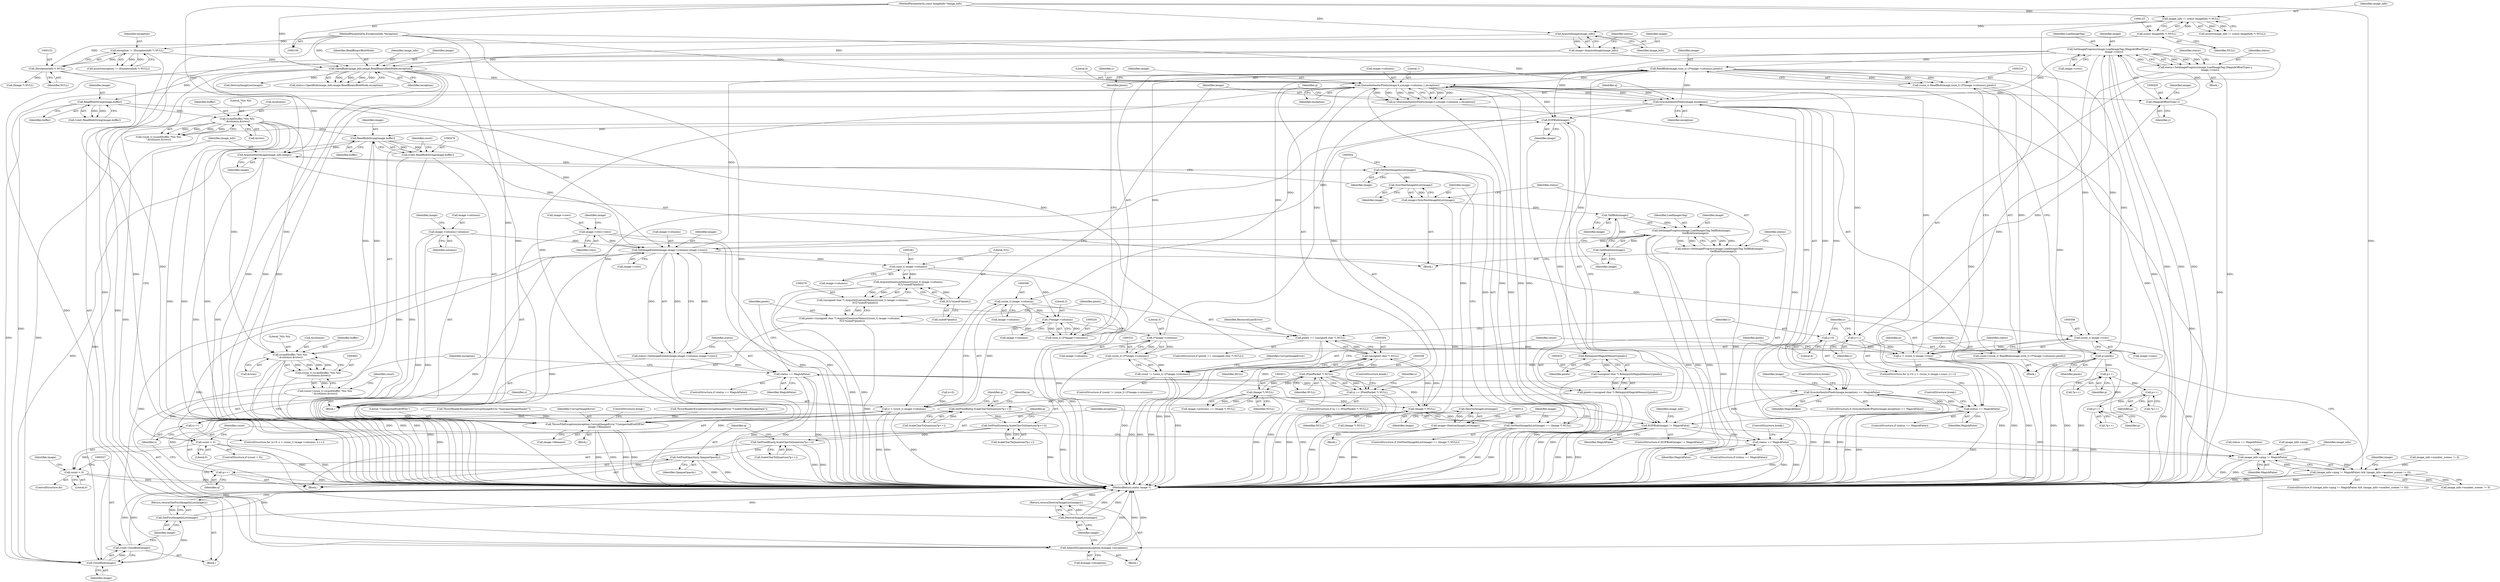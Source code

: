 digraph "0_ImageMagick_f6e9d0d9955e85bdd7540b251cd50d598dacc5e6_37@pointer" {
"1000416" [label="(Call,SetImageProgress(image,LoadImageTag,(MagickOffsetType) y,\n            image->rows))"];
"1000400" [label="(Call,SyncAuthenticPixels(image,exception))"];
"1000345" [label="(Call,QueueAuthenticPixels(image,0,y,image->columns,1,exception))"];
"1000317" [label="(Call,ReadBlob(image,(size_t) (3*image->columns),pixels))"];
"1000253" [label="(Call,SetImageExtent(image,image->columns,image->rows))"];
"1000186" [label="(Call,ReadBlobString(image,buffer))"];
"1000166" [label="(Call,OpenBlob(image_info,image,ReadBinaryBlobMode,exception))"];
"1000162" [label="(Call,AcquireImage(image_info))"];
"1000122" [label="(Call,image_info != (const ImageInfo *) NULL)"];
"1000107" [label="(MethodParameterIn,const ImageInfo *image_info)"];
"1000124" [label="(Call,(const ImageInfo *) NULL)"];
"1000160" [label="(Call,image=AcquireImage(image_info))"];
"1000149" [label="(Call,exception != (ExceptionInfo *) NULL)"];
"1000108" [label="(MethodParameterIn,ExceptionInfo *exception)"];
"1000151" [label="(Call,(ExceptionInfo *) NULL)"];
"1000521" [label="(Call,SetImageProgress(image,LoadImagesTag,TellBlob(image),\n          GetBlobSize(image)))"];
"1000526" [label="(Call,GetBlobSize(image))"];
"1000524" [label="(Call,TellBlob(image))"];
"1000515" [label="(Call,image=SyncNextImageInList(image))"];
"1000517" [label="(Call,SyncNextImageInList(image))"];
"1000501" [label="(Call,GetNextImageInList(image))"];
"1000496" [label="(Call,AcquireNextImage(image_info,image))"];
"1000477" [label="(Call,ReadBlobString(image,buffer))"];
"1000438" [label="(Call,EOFBlob(image))"];
"1000416" [label="(Call,SetImageProgress(image,LoadImageTag,(MagickOffsetType) y,\n            image->rows))"];
"1000419" [label="(Call,(MagickOffsetType) y)"];
"1000305" [label="(Call,(ssize_t) image->rows)"];
"1000193" [label="(Call,sscanf(buffer,\"%lu %lu\n\",&columns,&rows))"];
"1000484" [label="(Call,sscanf(buffer,\"%lu %lu\n\",&columns,&rows))"];
"1000209" [label="(Call,image->columns=columns)"];
"1000214" [label="(Call,image->rows=rows)"];
"1000319" [label="(Call,(size_t) (3*image->columns))"];
"1000321" [label="(Call,3*image->columns)"];
"1000367" [label="(Call,(ssize_t) image->columns)"];
"1000280" [label="(Call,(size_t) image->columns)"];
"1000291" [label="(Call,pixels == (unsigned char *) NULL)"];
"1000275" [label="(Call,pixels=(unsigned char *) AcquireQuantumMemory((size_t) image->columns,\n      3UL*sizeof(*pixels)))"];
"1000277" [label="(Call,(unsigned char *) AcquireQuantumMemory((size_t) image->columns,\n      3UL*sizeof(*pixels)))"];
"1000279" [label="(Call,AcquireQuantumMemory((size_t) image->columns,\n      3UL*sizeof(*pixels)))"];
"1000285" [label="(Call,3UL*sizeof(*pixels))"];
"1000293" [label="(Call,(unsigned char *) NULL)"];
"1000410" [label="(Call,(Image *) NULL)"];
"1000357" [label="(Call,(PixelPacket *) NULL)"];
"1000503" [label="(Call,(Image *) NULL)"];
"1000303" [label="(Call,y < (ssize_t) image->rows)"];
"1000310" [label="(Call,y++)"];
"1000300" [label="(Call,y=0)"];
"1000332" [label="(Call,3*image->columns)"];
"1000266" [label="(Call,InheritException(exception,&image->exception))"];
"1000343" [label="(Call,q=QueueAuthenticPixels(image,0,y,image->columns,1,exception))"];
"1000355" [label="(Call,q == (PixelPacket *) NULL)"];
"1000375" [label="(Call,SetPixelRed(q,ScaleCharToQuantum(*p++)))"];
"1000381" [label="(Call,SetPixelGreen(q,ScaleCharToQuantum(*p++)))"];
"1000387" [label="(Call,SetPixelBlue(q,ScaleCharToQuantum(*p++)))"];
"1000393" [label="(Call,SetPixelOpacity(q,OpaqueOpacity))"];
"1000396" [label="(Call,q++)"];
"1000315" [label="(Call,(ssize_t) ReadBlob(image,(size_t) (3*image->columns),pixels))"];
"1000313" [label="(Call,count=(ssize_t) ReadBlob(image,(size_t) (3*image->columns),pixels))"];
"1000328" [label="(Call,count != (ssize_t) (3*image->columns))"];
"1000340" [label="(Call,p=pixels)"];
"1000379" [label="(Call,p++)"];
"1000385" [label="(Call,p++)"];
"1000391" [label="(Call,p++)"];
"1000434" [label="(Call,RelinquishMagickMemory(pixels))"];
"1000432" [label="(Call,(unsigned char *) RelinquishMagickMemory(pixels))"];
"1000430" [label="(Call,pixels=(unsigned char *) RelinquishMagickMemory(pixels))"];
"1000330" [label="(Call,(ssize_t) (3*image->columns))"];
"1000365" [label="(Call,x < (ssize_t) image->columns)"];
"1000372" [label="(Call,x++)"];
"1000399" [label="(Call,SyncAuthenticPixels(image,exception) == MagickFalse)"];
"1000426" [label="(Call,status == MagickFalse)"];
"1000437" [label="(Call,EOFBlob(image) != MagickFalse)"];
"1000226" [label="(Call,image_info->ping != MagickFalse)"];
"1000225" [label="(Call,(image_info->ping != MagickFalse) && (image_info->number_scenes != 0))"];
"1000262" [label="(Call,status == MagickFalse)"];
"1000529" [label="(Call,status == MagickFalse)"];
"1000414" [label="(Call,status=SetImageProgress(image,LoadImageTag,(MagickOffsetType) y,\n            image->rows))"];
"1000251" [label="(Call,status=SetImageExtent(image,image->columns,image->rows))"];
"1000273" [label="(Call,DestroyImageList(image))"];
"1000272" [label="(Return,return(DestroyImageList(image));)"];
"1000475" [label="(Call,(void) ReadBlobString(image,buffer))"];
"1000482" [label="(Call,(ssize_t) sscanf(buffer,\"%lu %lu\n\",&columns,&rows))"];
"1000480" [label="(Call,count=(ssize_t) sscanf(buffer,\"%lu %lu\n\",&columns,&rows))"];
"1000492" [label="(Call,count > 0)"];
"1000533" [label="(Call,count > 0)"];
"1000500" [label="(Call,GetNextImageInList(image) == (Image *) NULL)"];
"1000509" [label="(Call,DestroyImageList(image))"];
"1000507" [label="(Call,image=DestroyImageList(image))"];
"1000519" [label="(Call,status=SetImageProgress(image,LoadImagesTag,TellBlob(image),\n          GetBlobSize(image)))"];
"1000538" [label="(Call,CloseBlob(image))"];
"1000536" [label="(Call,(void) CloseBlob(image))"];
"1000541" [label="(Call,GetFirstImageInList(image))"];
"1000540" [label="(Return,return(GetFirstImageInList(image));)"];
"1000442" [label="(Call,ThrowFileException(exception,CorruptImageError,\"UnexpectedEndOfFile\",\n          image->filename))"];
"1000345" [label="(Call,QueueAuthenticPixels(image,0,y,image->columns,1,exception))"];
"1000519" [label="(Call,status=SetImageProgress(image,LoadImagesTag,TellBlob(image),\n          GetBlobSize(image)))"];
"1000498" [label="(Identifier,image)"];
"1000479" [label="(Identifier,buffer)"];
"1000195" [label="(Literal,\"%lu %lu\n\")"];
"1000204" [label="(Call,ThrowReaderException(CorruptImageError,\"ImproperImageHeader\"))"];
"1000431" [label="(Identifier,pixels)"];
"1000414" [label="(Call,status=SetImageProgress(image,LoadImageTag,(MagickOffsetType) y,\n            image->rows))"];
"1000340" [label="(Call,p=pixels)"];
"1000443" [label="(Identifier,exception)"];
"1000276" [label="(Identifier,pixels)"];
"1000382" [label="(Identifier,q)"];
"1000225" [label="(Call,(image_info->ping != MagickFalse) && (image_info->number_scenes != 0))"];
"1000438" [label="(Call,EOFBlob(image))"];
"1000430" [label="(Call,pixels=(unsigned char *) RelinquishMagickMemory(pixels))"];
"1000172" [label="(Call,status == MagickFalse)"];
"1000435" [label="(Identifier,pixels)"];
"1000178" [label="(Call,DestroyImageList(image))"];
"1000489" [label="(Call,&rows)"];
"1000268" [label="(Call,&image->exception)"];
"1000251" [label="(Call,status=SetImageExtent(image,image->columns,image->rows))"];
"1000162" [label="(Call,AcquireImage(image_info))"];
"1000196" [label="(Call,&columns)"];
"1000314" [label="(Identifier,count)"];
"1000543" [label="(MethodReturn,static Image *)"];
"1000122" [label="(Call,image_info != (const ImageInfo *) NULL)"];
"1000194" [label="(Identifier,buffer)"];
"1000334" [label="(Call,image->columns)"];
"1000198" [label="(Call,&rows)"];
"1000215" [label="(Call,image->rows)"];
"1000378" [label="(Call,*p++)"];
"1000423" [label="(Identifier,image)"];
"1000263" [label="(Identifier,status)"];
"1000528" [label="(ControlStructure,if (status == MagickFalse))"];
"1000482" [label="(Call,(ssize_t) sscanf(buffer,\"%lu %lu\n\",&columns,&rows))"];
"1000150" [label="(Identifier,exception)"];
"1000524" [label="(Call,TellBlob(image))"];
"1000419" [label="(Call,(MagickOffsetType) y)"];
"1000417" [label="(Identifier,image)"];
"1000280" [label="(Call,(size_t) image->columns)"];
"1000388" [label="(Identifier,q)"];
"1000397" [label="(Identifier,q)"];
"1000436" [label="(ControlStructure,if (EOFBlob(image) != MagickFalse))"];
"1000253" [label="(Call,SetImageExtent(image,image->columns,image->rows))"];
"1000188" [label="(Identifier,buffer)"];
"1000485" [label="(Identifier,buffer)"];
"1000181" [label="(Call,(Image *) NULL)"];
"1000403" [label="(Identifier,MagickFalse)"];
"1000355" [label="(Call,q == (PixelPacket *) NULL)"];
"1000311" [label="(Identifier,y)"];
"1000421" [label="(Identifier,y)"];
"1000321" [label="(Call,3*image->columns)"];
"1000262" [label="(Call,status == MagickFalse)"];
"1000384" [label="(Call,*p++)"];
"1000275" [label="(Call,pixels=(unsigned char *) AcquireQuantumMemory((size_t) image->columns,\n      3UL*sizeof(*pixels)))"];
"1000285" [label="(Call,3UL*sizeof(*pixels))"];
"1000226" [label="(Call,image_info->ping != MagickFalse)"];
"1000406" [label="(Call,image->previous == (Image *) NULL)"];
"1000377" [label="(Call,ScaleCharToQuantum(*p++))"];
"1000224" [label="(ControlStructure,if ((image_info->ping != MagickFalse) && (image_info->number_scenes != 0)))"];
"1000387" [label="(Call,SetPixelBlue(q,ScaleCharToQuantum(*p++)))"];
"1000361" [label="(ControlStructure,for (x=0; x < (ssize_t) image->columns; x++))"];
"1000427" [label="(Identifier,status)"];
"1000534" [label="(Identifier,count)"];
"1000367" [label="(Call,(ssize_t) image->columns)"];
"1000165" [label="(Identifier,status)"];
"1000530" [label="(Identifier,status)"];
"1000446" [label="(Call,image->filename)"];
"1000207" [label="(ControlStructure,do)"];
"1000362" [label="(Call,x=0)"];
"1000279" [label="(Call,AcquireQuantumMemory((size_t) image->columns,\n      3UL*sizeof(*pixels)))"];
"1000121" [label="(Call,assert(image_info != (const ImageInfo *) NULL))"];
"1000193" [label="(Call,sscanf(buffer,\"%lu %lu\n\",&columns,&rows))"];
"1000449" [label="(ControlStructure,break;)"];
"1000492" [label="(Call,count > 0)"];
"1000342" [label="(Identifier,pixels)"];
"1000126" [label="(Identifier,NULL)"];
"1000509" [label="(Call,DestroyImageList(image))"];
"1000151" [label="(Call,(ExceptionInfo *) NULL)"];
"1000520" [label="(Identifier,status)"];
"1000502" [label="(Identifier,image)"];
"1000496" [label="(Call,AcquireNextImage(image_info,image))"];
"1000486" [label="(Literal,\"%lu %lu\n\")"];
"1000313" [label="(Call,count=(ssize_t) ReadBlob(image,(size_t) (3*image->columns),pixels))"];
"1000216" [label="(Identifier,image)"];
"1000527" [label="(Identifier,image)"];
"1000360" [label="(ControlStructure,break;)"];
"1000148" [label="(Call,assert(exception != (ExceptionInfo *) NULL))"];
"1000434" [label="(Call,RelinquishMagickMemory(pixels))"];
"1000107" [label="(MethodParameterIn,const ImageInfo *image_info)"];
"1000439" [label="(Identifier,image)"];
"1000508" [label="(Identifier,image)"];
"1000442" [label="(Call,ThrowFileException(exception,CorruptImageError,\"UnexpectedEndOfFile\",\n          image->filename))"];
"1000522" [label="(Identifier,image)"];
"1000516" [label="(Identifier,image)"];
"1000372" [label="(Call,x++)"];
"1000319" [label="(Call,(size_t) (3*image->columns))"];
"1000326" [label="(Identifier,pixels)"];
"1000239" [label="(Identifier,image)"];
"1000415" [label="(Identifier,status)"];
"1000359" [label="(Identifier,NULL)"];
"1000510" [label="(Identifier,image)"];
"1000536" [label="(Call,(void) CloseBlob(image))"];
"1000168" [label="(Identifier,image)"];
"1000401" [label="(Identifier,image)"];
"1000512" [label="(Call,(Image *) NULL)"];
"1000429" [label="(ControlStructure,break;)"];
"1000357" [label="(Call,(PixelPacket *) NULL)"];
"1000375" [label="(Call,SetPixelRed(q,ScaleCharToQuantum(*p++)))"];
"1000529" [label="(Call,status == MagickFalse)"];
"1000532" [label="(ControlStructure,break;)"];
"1000161" [label="(Identifier,image)"];
"1000503" [label="(Call,(Image *) NULL)"];
"1000356" [label="(Identifier,q)"];
"1000304" [label="(Identifier,y)"];
"1000286" [label="(Literal,3UL)"];
"1000531" [label="(Identifier,MagickFalse)"];
"1000273" [label="(Call,DestroyImageList(image))"];
"1000227" [label="(Call,image_info->ping)"];
"1000533" [label="(Call,count > 0)"];
"1000526" [label="(Call,GetBlobSize(image))"];
"1000538" [label="(Call,CloseBlob(image))"];
"1000312" [label="(Block,)"];
"1000149" [label="(Call,exception != (ExceptionInfo *) NULL)"];
"1000315" [label="(Call,(ssize_t) ReadBlob(image,(size_t) (3*image->columns),pixels))"];
"1000267" [label="(Identifier,exception)"];
"1000338" [label="(Identifier,CorruptImageError)"];
"1000163" [label="(Identifier,image_info)"];
"1000374" [label="(Block,)"];
"1000392" [label="(Identifier,p)"];
"1000408" [label="(Identifier,image)"];
"1000108" [label="(MethodParameterIn,ExceptionInfo *exception)"];
"1000441" [label="(Block,)"];
"1000432" [label="(Call,(unsigned char *) RelinquishMagickMemory(pixels))"];
"1000480" [label="(Call,count=(ssize_t) sscanf(buffer,\"%lu %lu\n\",&columns,&rows))"];
"1000297" [label="(Identifier,ResourceLimitError)"];
"1000328" [label="(Call,count != (ssize_t) (3*image->columns))"];
"1000484" [label="(Call,sscanf(buffer,\"%lu %lu\n\",&columns,&rows))"];
"1000191" [label="(Call,(ssize_t) sscanf(buffer,\"%lu %lu\n\",&columns,&rows))"];
"1000396" [label="(Call,q++)"];
"1000295" [label="(Identifier,NULL)"];
"1000327" [label="(ControlStructure,if (count != (ssize_t) (3*image->columns)))"];
"1000332" [label="(Call,3*image->columns)"];
"1000440" [label="(Identifier,MagickFalse)"];
"1000333" [label="(Literal,3)"];
"1000383" [label="(Call,ScaleCharToQuantum(*p++))"];
"1000481" [label="(Identifier,count)"];
"1000318" [label="(Identifier,image)"];
"1000153" [label="(Identifier,NULL)"];
"1000451" [label="(Call,image_info->number_scenes != 0)"];
"1000478" [label="(Identifier,image)"];
"1000277" [label="(Call,(unsigned char *) AcquireQuantumMemory((size_t) image->columns,\n      3UL*sizeof(*pixels)))"];
"1000230" [label="(Identifier,MagickFalse)"];
"1000187" [label="(Identifier,image)"];
"1000343" [label="(Call,q=QueueAuthenticPixels(image,0,y,image->columns,1,exception))"];
"1000124" [label="(Call,(const ImageInfo *) NULL)"];
"1000418" [label="(Identifier,LoadImageTag)"];
"1000233" [label="(Identifier,image_info)"];
"1000282" [label="(Call,image->columns)"];
"1000305" [label="(Call,(ssize_t) image->rows)"];
"1000363" [label="(Identifier,x)"];
"1000542" [label="(Identifier,image)"];
"1000292" [label="(Identifier,pixels)"];
"1000274" [label="(Identifier,image)"];
"1000218" [label="(Identifier,rows)"];
"1000380" [label="(Identifier,p)"];
"1000164" [label="(Call,status=OpenBlob(image_info,image,ReadBinaryBlobMode,exception))"];
"1000221" [label="(Identifier,image)"];
"1000365" [label="(Call,x < (ssize_t) image->columns)"];
"1000494" [label="(Literal,0)"];
"1000266" [label="(Call,InheritException(exception,&image->exception))"];
"1000539" [label="(Identifier,image)"];
"1000507" [label="(Call,image=DestroyImageList(image))"];
"1000376" [label="(Identifier,q)"];
"1000209" [label="(Call,image->columns=columns)"];
"1000261" [label="(ControlStructure,if (status == MagickFalse))"];
"1000214" [label="(Call,image->rows=rows)"];
"1000353" [label="(Identifier,exception)"];
"1000307" [label="(Call,image->rows)"];
"1000369" [label="(Call,image->columns)"];
"1000184" [label="(Call,(void) ReadBlobString(image,buffer))"];
"1000410" [label="(Call,(Image *) NULL)"];
"1000264" [label="(Identifier,MagickFalse)"];
"1000426" [label="(Call,status == MagickFalse)"];
"1000487" [label="(Call,&columns)"];
"1000166" [label="(Call,OpenBlob(image_info,image,ReadBinaryBlobMode,exception))"];
"1000500" [label="(Call,GetNextImageInList(image) == (Image *) NULL)"];
"1000398" [label="(ControlStructure,if (SyncAuthenticPixels(image,exception) == MagickFalse))"];
"1000348" [label="(Identifier,y)"];
"1000272" [label="(Return,return(DestroyImageList(image));)"];
"1000341" [label="(Identifier,p)"];
"1000523" [label="(Identifier,LoadImagesTag)"];
"1000505" [label="(Identifier,NULL)"];
"1000300" [label="(Call,y=0)"];
"1000186" [label="(Call,ReadBlobString(image,buffer))"];
"1000521" [label="(Call,SetImageProgress(image,LoadImagesTag,TellBlob(image),\n          GetBlobSize(image)))"];
"1000170" [label="(Identifier,exception)"];
"1000293" [label="(Call,(unsigned char *) NULL)"];
"1000389" [label="(Call,ScaleCharToQuantum(*p++))"];
"1000416" [label="(Call,SetImageProgress(image,LoadImageTag,(MagickOffsetType) y,\n            image->rows))"];
"1000258" [label="(Call,image->rows)"];
"1000453" [label="(Identifier,image_info)"];
"1000379" [label="(Call,p++)"];
"1000444" [label="(Identifier,CorruptImageError)"];
"1000160" [label="(Call,image=AcquireImage(image_info))"];
"1000301" [label="(Identifier,y)"];
"1000425" [label="(ControlStructure,if (status == MagickFalse))"];
"1000346" [label="(Identifier,image)"];
"1000477" [label="(Call,ReadBlobString(image,buffer))"];
"1000208" [label="(Block,)"];
"1000428" [label="(Identifier,MagickFalse)"];
"1000322" [label="(Literal,3)"];
"1000349" [label="(Call,image->columns)"];
"1000381" [label="(Call,SetPixelGreen(q,ScaleCharToQuantum(*p++)))"];
"1000413" [label="(Block,)"];
"1000330" [label="(Call,(ssize_t) (3*image->columns))"];
"1000354" [label="(ControlStructure,if (q == (PixelPacket *) NULL))"];
"1000211" [label="(Identifier,image)"];
"1000394" [label="(Identifier,q)"];
"1000517" [label="(Call,SyncNextImageInList(image))"];
"1000393" [label="(Call,SetPixelOpacity(q,OpaqueOpacity))"];
"1000541" [label="(Call,GetFirstImageInList(image))"];
"1000495" [label="(Block,)"];
"1000329" [label="(Identifier,count)"];
"1000317" [label="(Call,ReadBlob(image,(size_t) (3*image->columns),pixels))"];
"1000255" [label="(Call,image->columns)"];
"1000352" [label="(Literal,1)"];
"1000290" [label="(ControlStructure,if (pixels == (unsigned char *) NULL))"];
"1000373" [label="(Identifier,x)"];
"1000525" [label="(Identifier,image)"];
"1000231" [label="(Call,image_info->number_scenes != 0)"];
"1000535" [label="(Literal,0)"];
"1000402" [label="(Identifier,exception)"];
"1000399" [label="(Call,SyncAuthenticPixels(image,exception) == MagickFalse)"];
"1000291" [label="(Call,pixels == (unsigned char *) NULL)"];
"1000299" [label="(ControlStructure,for (y=0; y < (ssize_t) image->rows; y++))"];
"1000506" [label="(Block,)"];
"1000310" [label="(Call,y++)"];
"1000265" [label="(Block,)"];
"1000303" [label="(Call,y < (ssize_t) image->rows)"];
"1000412" [label="(Identifier,NULL)"];
"1000169" [label="(Identifier,ReadBinaryBlobMode)"];
"1000515" [label="(Call,image=SyncNextImageInList(image))"];
"1000395" [label="(Identifier,OpaqueOpacity)"];
"1000437" [label="(Call,EOFBlob(image) != MagickFalse)"];
"1000491" [label="(ControlStructure,if (count > 0))"];
"1000404" [label="(ControlStructure,break;)"];
"1000386" [label="(Identifier,p)"];
"1000323" [label="(Call,image->columns)"];
"1000391" [label="(Call,p++)"];
"1000390" [label="(Call,*p++)"];
"1000493" [label="(Identifier,count)"];
"1000337" [label="(Call,ThrowReaderException(CorruptImageError,\"UnableToReadImageData\"))"];
"1000210" [label="(Call,image->columns)"];
"1000501" [label="(Call,GetNextImageInList(image))"];
"1000518" [label="(Identifier,image)"];
"1000497" [label="(Identifier,image_info)"];
"1000344" [label="(Identifier,q)"];
"1000540" [label="(Return,return(GetFirstImageInList(image));)"];
"1000213" [label="(Identifier,columns)"];
"1000109" [label="(Block,)"];
"1000252" [label="(Identifier,status)"];
"1000499" [label="(ControlStructure,if (GetNextImageInList(image) == (Image *) NULL))"];
"1000445" [label="(Literal,\"UnexpectedEndOfFile\")"];
"1000347" [label="(Literal,0)"];
"1000123" [label="(Identifier,image_info)"];
"1000302" [label="(Literal,0)"];
"1000366" [label="(Identifier,x)"];
"1000254" [label="(Identifier,image)"];
"1000385" [label="(Call,p++)"];
"1000287" [label="(Call,sizeof(*pixels))"];
"1000167" [label="(Identifier,image_info)"];
"1000475" [label="(Call,(void) ReadBlobString(image,buffer))"];
"1000400" [label="(Call,SyncAuthenticPixels(image,exception))"];
"1000422" [label="(Call,image->rows)"];
"1000416" -> "1000414"  [label="AST: "];
"1000416" -> "1000422"  [label="CFG: "];
"1000417" -> "1000416"  [label="AST: "];
"1000418" -> "1000416"  [label="AST: "];
"1000419" -> "1000416"  [label="AST: "];
"1000422" -> "1000416"  [label="AST: "];
"1000414" -> "1000416"  [label="CFG: "];
"1000416" -> "1000543"  [label="DDG: "];
"1000416" -> "1000543"  [label="DDG: "];
"1000416" -> "1000543"  [label="DDG: "];
"1000416" -> "1000305"  [label="DDG: "];
"1000416" -> "1000317"  [label="DDG: "];
"1000416" -> "1000414"  [label="DDG: "];
"1000416" -> "1000414"  [label="DDG: "];
"1000416" -> "1000414"  [label="DDG: "];
"1000416" -> "1000414"  [label="DDG: "];
"1000400" -> "1000416"  [label="DDG: "];
"1000419" -> "1000416"  [label="DDG: "];
"1000305" -> "1000416"  [label="DDG: "];
"1000416" -> "1000438"  [label="DDG: "];
"1000416" -> "1000538"  [label="DDG: "];
"1000400" -> "1000399"  [label="AST: "];
"1000400" -> "1000402"  [label="CFG: "];
"1000401" -> "1000400"  [label="AST: "];
"1000402" -> "1000400"  [label="AST: "];
"1000403" -> "1000400"  [label="CFG: "];
"1000400" -> "1000543"  [label="DDG: "];
"1000400" -> "1000266"  [label="DDG: "];
"1000400" -> "1000317"  [label="DDG: "];
"1000400" -> "1000345"  [label="DDG: "];
"1000400" -> "1000399"  [label="DDG: "];
"1000400" -> "1000399"  [label="DDG: "];
"1000345" -> "1000400"  [label="DDG: "];
"1000345" -> "1000400"  [label="DDG: "];
"1000108" -> "1000400"  [label="DDG: "];
"1000400" -> "1000438"  [label="DDG: "];
"1000400" -> "1000442"  [label="DDG: "];
"1000400" -> "1000538"  [label="DDG: "];
"1000345" -> "1000343"  [label="AST: "];
"1000345" -> "1000353"  [label="CFG: "];
"1000346" -> "1000345"  [label="AST: "];
"1000347" -> "1000345"  [label="AST: "];
"1000348" -> "1000345"  [label="AST: "];
"1000349" -> "1000345"  [label="AST: "];
"1000352" -> "1000345"  [label="AST: "];
"1000353" -> "1000345"  [label="AST: "];
"1000343" -> "1000345"  [label="CFG: "];
"1000345" -> "1000543"  [label="DDG: "];
"1000345" -> "1000543"  [label="DDG: "];
"1000345" -> "1000543"  [label="DDG: "];
"1000345" -> "1000266"  [label="DDG: "];
"1000345" -> "1000310"  [label="DDG: "];
"1000345" -> "1000343"  [label="DDG: "];
"1000345" -> "1000343"  [label="DDG: "];
"1000345" -> "1000343"  [label="DDG: "];
"1000345" -> "1000343"  [label="DDG: "];
"1000345" -> "1000343"  [label="DDG: "];
"1000345" -> "1000343"  [label="DDG: "];
"1000317" -> "1000345"  [label="DDG: "];
"1000303" -> "1000345"  [label="DDG: "];
"1000332" -> "1000345"  [label="DDG: "];
"1000166" -> "1000345"  [label="DDG: "];
"1000108" -> "1000345"  [label="DDG: "];
"1000345" -> "1000367"  [label="DDG: "];
"1000345" -> "1000419"  [label="DDG: "];
"1000345" -> "1000438"  [label="DDG: "];
"1000345" -> "1000442"  [label="DDG: "];
"1000345" -> "1000538"  [label="DDG: "];
"1000317" -> "1000315"  [label="AST: "];
"1000317" -> "1000326"  [label="CFG: "];
"1000318" -> "1000317"  [label="AST: "];
"1000319" -> "1000317"  [label="AST: "];
"1000326" -> "1000317"  [label="AST: "];
"1000315" -> "1000317"  [label="CFG: "];
"1000317" -> "1000543"  [label="DDG: "];
"1000317" -> "1000315"  [label="DDG: "];
"1000317" -> "1000315"  [label="DDG: "];
"1000317" -> "1000315"  [label="DDG: "];
"1000253" -> "1000317"  [label="DDG: "];
"1000319" -> "1000317"  [label="DDG: "];
"1000291" -> "1000317"  [label="DDG: "];
"1000317" -> "1000340"  [label="DDG: "];
"1000317" -> "1000434"  [label="DDG: "];
"1000253" -> "1000251"  [label="AST: "];
"1000253" -> "1000258"  [label="CFG: "];
"1000254" -> "1000253"  [label="AST: "];
"1000255" -> "1000253"  [label="AST: "];
"1000258" -> "1000253"  [label="AST: "];
"1000251" -> "1000253"  [label="CFG: "];
"1000253" -> "1000543"  [label="DDG: "];
"1000253" -> "1000543"  [label="DDG: "];
"1000253" -> "1000251"  [label="DDG: "];
"1000253" -> "1000251"  [label="DDG: "];
"1000253" -> "1000251"  [label="DDG: "];
"1000186" -> "1000253"  [label="DDG: "];
"1000521" -> "1000253"  [label="DDG: "];
"1000477" -> "1000253"  [label="DDG: "];
"1000209" -> "1000253"  [label="DDG: "];
"1000214" -> "1000253"  [label="DDG: "];
"1000253" -> "1000273"  [label="DDG: "];
"1000253" -> "1000280"  [label="DDG: "];
"1000253" -> "1000305"  [label="DDG: "];
"1000253" -> "1000438"  [label="DDG: "];
"1000186" -> "1000184"  [label="AST: "];
"1000186" -> "1000188"  [label="CFG: "];
"1000187" -> "1000186"  [label="AST: "];
"1000188" -> "1000186"  [label="AST: "];
"1000184" -> "1000186"  [label="CFG: "];
"1000186" -> "1000184"  [label="DDG: "];
"1000186" -> "1000184"  [label="DDG: "];
"1000166" -> "1000186"  [label="DDG: "];
"1000186" -> "1000193"  [label="DDG: "];
"1000186" -> "1000538"  [label="DDG: "];
"1000166" -> "1000164"  [label="AST: "];
"1000166" -> "1000170"  [label="CFG: "];
"1000167" -> "1000166"  [label="AST: "];
"1000168" -> "1000166"  [label="AST: "];
"1000169" -> "1000166"  [label="AST: "];
"1000170" -> "1000166"  [label="AST: "];
"1000164" -> "1000166"  [label="CFG: "];
"1000166" -> "1000543"  [label="DDG: "];
"1000166" -> "1000543"  [label="DDG: "];
"1000166" -> "1000543"  [label="DDG: "];
"1000166" -> "1000164"  [label="DDG: "];
"1000166" -> "1000164"  [label="DDG: "];
"1000166" -> "1000164"  [label="DDG: "];
"1000166" -> "1000164"  [label="DDG: "];
"1000162" -> "1000166"  [label="DDG: "];
"1000107" -> "1000166"  [label="DDG: "];
"1000160" -> "1000166"  [label="DDG: "];
"1000149" -> "1000166"  [label="DDG: "];
"1000108" -> "1000166"  [label="DDG: "];
"1000166" -> "1000178"  [label="DDG: "];
"1000166" -> "1000266"  [label="DDG: "];
"1000166" -> "1000442"  [label="DDG: "];
"1000166" -> "1000496"  [label="DDG: "];
"1000162" -> "1000160"  [label="AST: "];
"1000162" -> "1000163"  [label="CFG: "];
"1000163" -> "1000162"  [label="AST: "];
"1000160" -> "1000162"  [label="CFG: "];
"1000162" -> "1000160"  [label="DDG: "];
"1000122" -> "1000162"  [label="DDG: "];
"1000107" -> "1000162"  [label="DDG: "];
"1000122" -> "1000121"  [label="AST: "];
"1000122" -> "1000124"  [label="CFG: "];
"1000123" -> "1000122"  [label="AST: "];
"1000124" -> "1000122"  [label="AST: "];
"1000121" -> "1000122"  [label="CFG: "];
"1000122" -> "1000543"  [label="DDG: "];
"1000122" -> "1000121"  [label="DDG: "];
"1000122" -> "1000121"  [label="DDG: "];
"1000107" -> "1000122"  [label="DDG: "];
"1000124" -> "1000122"  [label="DDG: "];
"1000107" -> "1000106"  [label="AST: "];
"1000107" -> "1000543"  [label="DDG: "];
"1000107" -> "1000496"  [label="DDG: "];
"1000124" -> "1000126"  [label="CFG: "];
"1000125" -> "1000124"  [label="AST: "];
"1000126" -> "1000124"  [label="AST: "];
"1000124" -> "1000151"  [label="DDG: "];
"1000160" -> "1000109"  [label="AST: "];
"1000161" -> "1000160"  [label="AST: "];
"1000165" -> "1000160"  [label="CFG: "];
"1000160" -> "1000543"  [label="DDG: "];
"1000149" -> "1000148"  [label="AST: "];
"1000149" -> "1000151"  [label="CFG: "];
"1000150" -> "1000149"  [label="AST: "];
"1000151" -> "1000149"  [label="AST: "];
"1000148" -> "1000149"  [label="CFG: "];
"1000149" -> "1000543"  [label="DDG: "];
"1000149" -> "1000148"  [label="DDG: "];
"1000149" -> "1000148"  [label="DDG: "];
"1000108" -> "1000149"  [label="DDG: "];
"1000151" -> "1000149"  [label="DDG: "];
"1000108" -> "1000106"  [label="AST: "];
"1000108" -> "1000543"  [label="DDG: "];
"1000108" -> "1000266"  [label="DDG: "];
"1000108" -> "1000442"  [label="DDG: "];
"1000151" -> "1000153"  [label="CFG: "];
"1000152" -> "1000151"  [label="AST: "];
"1000153" -> "1000151"  [label="AST: "];
"1000151" -> "1000543"  [label="DDG: "];
"1000151" -> "1000181"  [label="DDG: "];
"1000151" -> "1000293"  [label="DDG: "];
"1000521" -> "1000519"  [label="AST: "];
"1000521" -> "1000526"  [label="CFG: "];
"1000522" -> "1000521"  [label="AST: "];
"1000523" -> "1000521"  [label="AST: "];
"1000524" -> "1000521"  [label="AST: "];
"1000526" -> "1000521"  [label="AST: "];
"1000519" -> "1000521"  [label="CFG: "];
"1000521" -> "1000543"  [label="DDG: "];
"1000521" -> "1000543"  [label="DDG: "];
"1000521" -> "1000543"  [label="DDG: "];
"1000521" -> "1000519"  [label="DDG: "];
"1000521" -> "1000519"  [label="DDG: "];
"1000521" -> "1000519"  [label="DDG: "];
"1000521" -> "1000519"  [label="DDG: "];
"1000526" -> "1000521"  [label="DDG: "];
"1000524" -> "1000521"  [label="DDG: "];
"1000521" -> "1000538"  [label="DDG: "];
"1000526" -> "1000527"  [label="CFG: "];
"1000527" -> "1000526"  [label="AST: "];
"1000524" -> "1000526"  [label="DDG: "];
"1000524" -> "1000525"  [label="CFG: "];
"1000525" -> "1000524"  [label="AST: "];
"1000527" -> "1000524"  [label="CFG: "];
"1000515" -> "1000524"  [label="DDG: "];
"1000515" -> "1000495"  [label="AST: "];
"1000515" -> "1000517"  [label="CFG: "];
"1000516" -> "1000515"  [label="AST: "];
"1000517" -> "1000515"  [label="AST: "];
"1000520" -> "1000515"  [label="CFG: "];
"1000515" -> "1000543"  [label="DDG: "];
"1000517" -> "1000515"  [label="DDG: "];
"1000517" -> "1000518"  [label="CFG: "];
"1000518" -> "1000517"  [label="AST: "];
"1000501" -> "1000517"  [label="DDG: "];
"1000501" -> "1000500"  [label="AST: "];
"1000501" -> "1000502"  [label="CFG: "];
"1000502" -> "1000501"  [label="AST: "];
"1000504" -> "1000501"  [label="CFG: "];
"1000501" -> "1000500"  [label="DDG: "];
"1000496" -> "1000501"  [label="DDG: "];
"1000501" -> "1000509"  [label="DDG: "];
"1000496" -> "1000495"  [label="AST: "];
"1000496" -> "1000498"  [label="CFG: "];
"1000497" -> "1000496"  [label="AST: "];
"1000498" -> "1000496"  [label="AST: "];
"1000502" -> "1000496"  [label="CFG: "];
"1000496" -> "1000543"  [label="DDG: "];
"1000496" -> "1000543"  [label="DDG: "];
"1000477" -> "1000496"  [label="DDG: "];
"1000477" -> "1000475"  [label="AST: "];
"1000477" -> "1000479"  [label="CFG: "];
"1000478" -> "1000477"  [label="AST: "];
"1000479" -> "1000477"  [label="AST: "];
"1000475" -> "1000477"  [label="CFG: "];
"1000477" -> "1000475"  [label="DDG: "];
"1000477" -> "1000475"  [label="DDG: "];
"1000438" -> "1000477"  [label="DDG: "];
"1000193" -> "1000477"  [label="DDG: "];
"1000484" -> "1000477"  [label="DDG: "];
"1000477" -> "1000484"  [label="DDG: "];
"1000477" -> "1000538"  [label="DDG: "];
"1000438" -> "1000437"  [label="AST: "];
"1000438" -> "1000439"  [label="CFG: "];
"1000439" -> "1000438"  [label="AST: "];
"1000440" -> "1000438"  [label="CFG: "];
"1000438" -> "1000437"  [label="DDG: "];
"1000438" -> "1000538"  [label="DDG: "];
"1000419" -> "1000421"  [label="CFG: "];
"1000420" -> "1000419"  [label="AST: "];
"1000421" -> "1000419"  [label="AST: "];
"1000423" -> "1000419"  [label="CFG: "];
"1000419" -> "1000543"  [label="DDG: "];
"1000419" -> "1000310"  [label="DDG: "];
"1000305" -> "1000303"  [label="AST: "];
"1000305" -> "1000307"  [label="CFG: "];
"1000306" -> "1000305"  [label="AST: "];
"1000307" -> "1000305"  [label="AST: "];
"1000303" -> "1000305"  [label="CFG: "];
"1000305" -> "1000543"  [label="DDG: "];
"1000305" -> "1000303"  [label="DDG: "];
"1000193" -> "1000191"  [label="AST: "];
"1000193" -> "1000198"  [label="CFG: "];
"1000194" -> "1000193"  [label="AST: "];
"1000195" -> "1000193"  [label="AST: "];
"1000196" -> "1000193"  [label="AST: "];
"1000198" -> "1000193"  [label="AST: "];
"1000191" -> "1000193"  [label="CFG: "];
"1000193" -> "1000543"  [label="DDG: "];
"1000193" -> "1000543"  [label="DDG: "];
"1000193" -> "1000543"  [label="DDG: "];
"1000193" -> "1000191"  [label="DDG: "];
"1000193" -> "1000191"  [label="DDG: "];
"1000193" -> "1000191"  [label="DDG: "];
"1000193" -> "1000191"  [label="DDG: "];
"1000193" -> "1000484"  [label="DDG: "];
"1000193" -> "1000484"  [label="DDG: "];
"1000484" -> "1000482"  [label="AST: "];
"1000484" -> "1000489"  [label="CFG: "];
"1000485" -> "1000484"  [label="AST: "];
"1000486" -> "1000484"  [label="AST: "];
"1000487" -> "1000484"  [label="AST: "];
"1000489" -> "1000484"  [label="AST: "];
"1000482" -> "1000484"  [label="CFG: "];
"1000484" -> "1000543"  [label="DDG: "];
"1000484" -> "1000543"  [label="DDG: "];
"1000484" -> "1000543"  [label="DDG: "];
"1000484" -> "1000482"  [label="DDG: "];
"1000484" -> "1000482"  [label="DDG: "];
"1000484" -> "1000482"  [label="DDG: "];
"1000484" -> "1000482"  [label="DDG: "];
"1000209" -> "1000208"  [label="AST: "];
"1000209" -> "1000213"  [label="CFG: "];
"1000210" -> "1000209"  [label="AST: "];
"1000213" -> "1000209"  [label="AST: "];
"1000216" -> "1000209"  [label="CFG: "];
"1000209" -> "1000543"  [label="DDG: "];
"1000209" -> "1000543"  [label="DDG: "];
"1000214" -> "1000208"  [label="AST: "];
"1000214" -> "1000218"  [label="CFG: "];
"1000215" -> "1000214"  [label="AST: "];
"1000218" -> "1000214"  [label="AST: "];
"1000221" -> "1000214"  [label="CFG: "];
"1000214" -> "1000543"  [label="DDG: "];
"1000214" -> "1000543"  [label="DDG: "];
"1000319" -> "1000321"  [label="CFG: "];
"1000320" -> "1000319"  [label="AST: "];
"1000321" -> "1000319"  [label="AST: "];
"1000326" -> "1000319"  [label="CFG: "];
"1000321" -> "1000319"  [label="DDG: "];
"1000321" -> "1000319"  [label="DDG: "];
"1000321" -> "1000323"  [label="CFG: "];
"1000322" -> "1000321"  [label="AST: "];
"1000323" -> "1000321"  [label="AST: "];
"1000367" -> "1000321"  [label="DDG: "];
"1000280" -> "1000321"  [label="DDG: "];
"1000321" -> "1000332"  [label="DDG: "];
"1000367" -> "1000365"  [label="AST: "];
"1000367" -> "1000369"  [label="CFG: "];
"1000368" -> "1000367"  [label="AST: "];
"1000369" -> "1000367"  [label="AST: "];
"1000365" -> "1000367"  [label="CFG: "];
"1000367" -> "1000543"  [label="DDG: "];
"1000367" -> "1000365"  [label="DDG: "];
"1000280" -> "1000279"  [label="AST: "];
"1000280" -> "1000282"  [label="CFG: "];
"1000281" -> "1000280"  [label="AST: "];
"1000282" -> "1000280"  [label="AST: "];
"1000286" -> "1000280"  [label="CFG: "];
"1000280" -> "1000543"  [label="DDG: "];
"1000280" -> "1000279"  [label="DDG: "];
"1000291" -> "1000290"  [label="AST: "];
"1000291" -> "1000293"  [label="CFG: "];
"1000292" -> "1000291"  [label="AST: "];
"1000293" -> "1000291"  [label="AST: "];
"1000297" -> "1000291"  [label="CFG: "];
"1000301" -> "1000291"  [label="CFG: "];
"1000291" -> "1000543"  [label="DDG: "];
"1000291" -> "1000543"  [label="DDG: "];
"1000275" -> "1000291"  [label="DDG: "];
"1000293" -> "1000291"  [label="DDG: "];
"1000291" -> "1000434"  [label="DDG: "];
"1000275" -> "1000208"  [label="AST: "];
"1000275" -> "1000277"  [label="CFG: "];
"1000276" -> "1000275"  [label="AST: "];
"1000277" -> "1000275"  [label="AST: "];
"1000292" -> "1000275"  [label="CFG: "];
"1000275" -> "1000543"  [label="DDG: "];
"1000277" -> "1000275"  [label="DDG: "];
"1000277" -> "1000279"  [label="CFG: "];
"1000278" -> "1000277"  [label="AST: "];
"1000279" -> "1000277"  [label="AST: "];
"1000277" -> "1000543"  [label="DDG: "];
"1000279" -> "1000277"  [label="DDG: "];
"1000279" -> "1000277"  [label="DDG: "];
"1000279" -> "1000285"  [label="CFG: "];
"1000285" -> "1000279"  [label="AST: "];
"1000279" -> "1000543"  [label="DDG: "];
"1000279" -> "1000543"  [label="DDG: "];
"1000285" -> "1000279"  [label="DDG: "];
"1000285" -> "1000287"  [label="CFG: "];
"1000286" -> "1000285"  [label="AST: "];
"1000287" -> "1000285"  [label="AST: "];
"1000293" -> "1000295"  [label="CFG: "];
"1000294" -> "1000293"  [label="AST: "];
"1000295" -> "1000293"  [label="AST: "];
"1000293" -> "1000543"  [label="DDG: "];
"1000410" -> "1000293"  [label="DDG: "];
"1000357" -> "1000293"  [label="DDG: "];
"1000503" -> "1000293"  [label="DDG: "];
"1000293" -> "1000357"  [label="DDG: "];
"1000293" -> "1000503"  [label="DDG: "];
"1000410" -> "1000406"  [label="AST: "];
"1000410" -> "1000412"  [label="CFG: "];
"1000411" -> "1000410"  [label="AST: "];
"1000412" -> "1000410"  [label="AST: "];
"1000406" -> "1000410"  [label="CFG: "];
"1000410" -> "1000543"  [label="DDG: "];
"1000410" -> "1000357"  [label="DDG: "];
"1000410" -> "1000406"  [label="DDG: "];
"1000357" -> "1000410"  [label="DDG: "];
"1000410" -> "1000503"  [label="DDG: "];
"1000357" -> "1000355"  [label="AST: "];
"1000357" -> "1000359"  [label="CFG: "];
"1000358" -> "1000357"  [label="AST: "];
"1000359" -> "1000357"  [label="AST: "];
"1000355" -> "1000357"  [label="CFG: "];
"1000357" -> "1000543"  [label="DDG: "];
"1000357" -> "1000355"  [label="DDG: "];
"1000357" -> "1000503"  [label="DDG: "];
"1000503" -> "1000500"  [label="AST: "];
"1000503" -> "1000505"  [label="CFG: "];
"1000504" -> "1000503"  [label="AST: "];
"1000505" -> "1000503"  [label="AST: "];
"1000500" -> "1000503"  [label="CFG: "];
"1000503" -> "1000543"  [label="DDG: "];
"1000503" -> "1000500"  [label="DDG: "];
"1000503" -> "1000512"  [label="DDG: "];
"1000303" -> "1000299"  [label="AST: "];
"1000304" -> "1000303"  [label="AST: "];
"1000314" -> "1000303"  [label="CFG: "];
"1000431" -> "1000303"  [label="CFG: "];
"1000303" -> "1000543"  [label="DDG: "];
"1000303" -> "1000543"  [label="DDG: "];
"1000303" -> "1000543"  [label="DDG: "];
"1000310" -> "1000303"  [label="DDG: "];
"1000300" -> "1000303"  [label="DDG: "];
"1000310" -> "1000299"  [label="AST: "];
"1000310" -> "1000311"  [label="CFG: "];
"1000311" -> "1000310"  [label="AST: "];
"1000304" -> "1000310"  [label="CFG: "];
"1000300" -> "1000299"  [label="AST: "];
"1000300" -> "1000302"  [label="CFG: "];
"1000301" -> "1000300"  [label="AST: "];
"1000302" -> "1000300"  [label="AST: "];
"1000304" -> "1000300"  [label="CFG: "];
"1000332" -> "1000330"  [label="AST: "];
"1000332" -> "1000334"  [label="CFG: "];
"1000333" -> "1000332"  [label="AST: "];
"1000334" -> "1000332"  [label="AST: "];
"1000330" -> "1000332"  [label="CFG: "];
"1000332" -> "1000330"  [label="DDG: "];
"1000332" -> "1000330"  [label="DDG: "];
"1000266" -> "1000265"  [label="AST: "];
"1000266" -> "1000268"  [label="CFG: "];
"1000267" -> "1000266"  [label="AST: "];
"1000268" -> "1000266"  [label="AST: "];
"1000274" -> "1000266"  [label="CFG: "];
"1000266" -> "1000543"  [label="DDG: "];
"1000266" -> "1000543"  [label="DDG: "];
"1000266" -> "1000543"  [label="DDG: "];
"1000343" -> "1000312"  [label="AST: "];
"1000344" -> "1000343"  [label="AST: "];
"1000356" -> "1000343"  [label="CFG: "];
"1000343" -> "1000543"  [label="DDG: "];
"1000343" -> "1000355"  [label="DDG: "];
"1000355" -> "1000354"  [label="AST: "];
"1000356" -> "1000355"  [label="AST: "];
"1000360" -> "1000355"  [label="CFG: "];
"1000363" -> "1000355"  [label="CFG: "];
"1000355" -> "1000543"  [label="DDG: "];
"1000355" -> "1000543"  [label="DDG: "];
"1000355" -> "1000543"  [label="DDG: "];
"1000355" -> "1000375"  [label="DDG: "];
"1000375" -> "1000374"  [label="AST: "];
"1000375" -> "1000377"  [label="CFG: "];
"1000376" -> "1000375"  [label="AST: "];
"1000377" -> "1000375"  [label="AST: "];
"1000382" -> "1000375"  [label="CFG: "];
"1000375" -> "1000543"  [label="DDG: "];
"1000396" -> "1000375"  [label="DDG: "];
"1000377" -> "1000375"  [label="DDG: "];
"1000375" -> "1000381"  [label="DDG: "];
"1000381" -> "1000374"  [label="AST: "];
"1000381" -> "1000383"  [label="CFG: "];
"1000382" -> "1000381"  [label="AST: "];
"1000383" -> "1000381"  [label="AST: "];
"1000388" -> "1000381"  [label="CFG: "];
"1000381" -> "1000543"  [label="DDG: "];
"1000383" -> "1000381"  [label="DDG: "];
"1000381" -> "1000387"  [label="DDG: "];
"1000387" -> "1000374"  [label="AST: "];
"1000387" -> "1000389"  [label="CFG: "];
"1000388" -> "1000387"  [label="AST: "];
"1000389" -> "1000387"  [label="AST: "];
"1000394" -> "1000387"  [label="CFG: "];
"1000387" -> "1000543"  [label="DDG: "];
"1000387" -> "1000543"  [label="DDG: "];
"1000389" -> "1000387"  [label="DDG: "];
"1000387" -> "1000393"  [label="DDG: "];
"1000393" -> "1000374"  [label="AST: "];
"1000393" -> "1000395"  [label="CFG: "];
"1000394" -> "1000393"  [label="AST: "];
"1000395" -> "1000393"  [label="AST: "];
"1000397" -> "1000393"  [label="CFG: "];
"1000393" -> "1000543"  [label="DDG: "];
"1000393" -> "1000543"  [label="DDG: "];
"1000393" -> "1000396"  [label="DDG: "];
"1000396" -> "1000374"  [label="AST: "];
"1000396" -> "1000397"  [label="CFG: "];
"1000397" -> "1000396"  [label="AST: "];
"1000373" -> "1000396"  [label="CFG: "];
"1000396" -> "1000543"  [label="DDG: "];
"1000315" -> "1000313"  [label="AST: "];
"1000316" -> "1000315"  [label="AST: "];
"1000313" -> "1000315"  [label="CFG: "];
"1000315" -> "1000543"  [label="DDG: "];
"1000315" -> "1000313"  [label="DDG: "];
"1000313" -> "1000312"  [label="AST: "];
"1000314" -> "1000313"  [label="AST: "];
"1000329" -> "1000313"  [label="CFG: "];
"1000313" -> "1000543"  [label="DDG: "];
"1000313" -> "1000328"  [label="DDG: "];
"1000328" -> "1000327"  [label="AST: "];
"1000328" -> "1000330"  [label="CFG: "];
"1000329" -> "1000328"  [label="AST: "];
"1000330" -> "1000328"  [label="AST: "];
"1000338" -> "1000328"  [label="CFG: "];
"1000341" -> "1000328"  [label="CFG: "];
"1000328" -> "1000543"  [label="DDG: "];
"1000328" -> "1000543"  [label="DDG: "];
"1000328" -> "1000543"  [label="DDG: "];
"1000330" -> "1000328"  [label="DDG: "];
"1000340" -> "1000312"  [label="AST: "];
"1000340" -> "1000342"  [label="CFG: "];
"1000341" -> "1000340"  [label="AST: "];
"1000342" -> "1000340"  [label="AST: "];
"1000344" -> "1000340"  [label="CFG: "];
"1000340" -> "1000543"  [label="DDG: "];
"1000340" -> "1000543"  [label="DDG: "];
"1000340" -> "1000379"  [label="DDG: "];
"1000379" -> "1000378"  [label="AST: "];
"1000379" -> "1000380"  [label="CFG: "];
"1000380" -> "1000379"  [label="AST: "];
"1000378" -> "1000379"  [label="CFG: "];
"1000391" -> "1000379"  [label="DDG: "];
"1000379" -> "1000385"  [label="DDG: "];
"1000385" -> "1000384"  [label="AST: "];
"1000385" -> "1000386"  [label="CFG: "];
"1000386" -> "1000385"  [label="AST: "];
"1000384" -> "1000385"  [label="CFG: "];
"1000385" -> "1000391"  [label="DDG: "];
"1000391" -> "1000390"  [label="AST: "];
"1000391" -> "1000392"  [label="CFG: "];
"1000392" -> "1000391"  [label="AST: "];
"1000390" -> "1000391"  [label="CFG: "];
"1000391" -> "1000543"  [label="DDG: "];
"1000434" -> "1000432"  [label="AST: "];
"1000434" -> "1000435"  [label="CFG: "];
"1000435" -> "1000434"  [label="AST: "];
"1000432" -> "1000434"  [label="CFG: "];
"1000434" -> "1000432"  [label="DDG: "];
"1000432" -> "1000430"  [label="AST: "];
"1000433" -> "1000432"  [label="AST: "];
"1000430" -> "1000432"  [label="CFG: "];
"1000432" -> "1000543"  [label="DDG: "];
"1000432" -> "1000430"  [label="DDG: "];
"1000430" -> "1000208"  [label="AST: "];
"1000431" -> "1000430"  [label="AST: "];
"1000439" -> "1000430"  [label="CFG: "];
"1000430" -> "1000543"  [label="DDG: "];
"1000430" -> "1000543"  [label="DDG: "];
"1000331" -> "1000330"  [label="AST: "];
"1000330" -> "1000543"  [label="DDG: "];
"1000365" -> "1000361"  [label="AST: "];
"1000366" -> "1000365"  [label="AST: "];
"1000376" -> "1000365"  [label="CFG: "];
"1000401" -> "1000365"  [label="CFG: "];
"1000365" -> "1000543"  [label="DDG: "];
"1000365" -> "1000543"  [label="DDG: "];
"1000365" -> "1000543"  [label="DDG: "];
"1000372" -> "1000365"  [label="DDG: "];
"1000362" -> "1000365"  [label="DDG: "];
"1000365" -> "1000372"  [label="DDG: "];
"1000372" -> "1000361"  [label="AST: "];
"1000372" -> "1000373"  [label="CFG: "];
"1000373" -> "1000372"  [label="AST: "];
"1000366" -> "1000372"  [label="CFG: "];
"1000399" -> "1000398"  [label="AST: "];
"1000399" -> "1000403"  [label="CFG: "];
"1000403" -> "1000399"  [label="AST: "];
"1000404" -> "1000399"  [label="CFG: "];
"1000408" -> "1000399"  [label="CFG: "];
"1000399" -> "1000543"  [label="DDG: "];
"1000399" -> "1000543"  [label="DDG: "];
"1000399" -> "1000543"  [label="DDG: "];
"1000426" -> "1000399"  [label="DDG: "];
"1000262" -> "1000399"  [label="DDG: "];
"1000399" -> "1000426"  [label="DDG: "];
"1000399" -> "1000437"  [label="DDG: "];
"1000426" -> "1000425"  [label="AST: "];
"1000426" -> "1000428"  [label="CFG: "];
"1000427" -> "1000426"  [label="AST: "];
"1000428" -> "1000426"  [label="AST: "];
"1000429" -> "1000426"  [label="CFG: "];
"1000311" -> "1000426"  [label="CFG: "];
"1000426" -> "1000543"  [label="DDG: "];
"1000426" -> "1000543"  [label="DDG: "];
"1000426" -> "1000543"  [label="DDG: "];
"1000414" -> "1000426"  [label="DDG: "];
"1000426" -> "1000437"  [label="DDG: "];
"1000437" -> "1000436"  [label="AST: "];
"1000437" -> "1000440"  [label="CFG: "];
"1000440" -> "1000437"  [label="AST: "];
"1000443" -> "1000437"  [label="CFG: "];
"1000453" -> "1000437"  [label="CFG: "];
"1000437" -> "1000543"  [label="DDG: "];
"1000437" -> "1000543"  [label="DDG: "];
"1000437" -> "1000543"  [label="DDG: "];
"1000437" -> "1000226"  [label="DDG: "];
"1000262" -> "1000437"  [label="DDG: "];
"1000437" -> "1000529"  [label="DDG: "];
"1000226" -> "1000225"  [label="AST: "];
"1000226" -> "1000230"  [label="CFG: "];
"1000227" -> "1000226"  [label="AST: "];
"1000230" -> "1000226"  [label="AST: "];
"1000233" -> "1000226"  [label="CFG: "];
"1000225" -> "1000226"  [label="CFG: "];
"1000226" -> "1000543"  [label="DDG: "];
"1000226" -> "1000543"  [label="DDG: "];
"1000226" -> "1000225"  [label="DDG: "];
"1000226" -> "1000225"  [label="DDG: "];
"1000529" -> "1000226"  [label="DDG: "];
"1000172" -> "1000226"  [label="DDG: "];
"1000226" -> "1000262"  [label="DDG: "];
"1000225" -> "1000224"  [label="AST: "];
"1000225" -> "1000231"  [label="CFG: "];
"1000231" -> "1000225"  [label="AST: "];
"1000239" -> "1000225"  [label="CFG: "];
"1000252" -> "1000225"  [label="CFG: "];
"1000225" -> "1000543"  [label="DDG: "];
"1000225" -> "1000543"  [label="DDG: "];
"1000225" -> "1000543"  [label="DDG: "];
"1000231" -> "1000225"  [label="DDG: "];
"1000231" -> "1000225"  [label="DDG: "];
"1000451" -> "1000225"  [label="DDG: "];
"1000262" -> "1000261"  [label="AST: "];
"1000262" -> "1000264"  [label="CFG: "];
"1000263" -> "1000262"  [label="AST: "];
"1000264" -> "1000262"  [label="AST: "];
"1000267" -> "1000262"  [label="CFG: "];
"1000276" -> "1000262"  [label="CFG: "];
"1000262" -> "1000543"  [label="DDG: "];
"1000262" -> "1000543"  [label="DDG: "];
"1000262" -> "1000543"  [label="DDG: "];
"1000251" -> "1000262"  [label="DDG: "];
"1000529" -> "1000528"  [label="AST: "];
"1000529" -> "1000531"  [label="CFG: "];
"1000530" -> "1000529"  [label="AST: "];
"1000531" -> "1000529"  [label="AST: "];
"1000534" -> "1000529"  [label="CFG: "];
"1000532" -> "1000529"  [label="CFG: "];
"1000529" -> "1000543"  [label="DDG: "];
"1000529" -> "1000543"  [label="DDG: "];
"1000529" -> "1000543"  [label="DDG: "];
"1000519" -> "1000529"  [label="DDG: "];
"1000414" -> "1000413"  [label="AST: "];
"1000415" -> "1000414"  [label="AST: "];
"1000427" -> "1000414"  [label="CFG: "];
"1000414" -> "1000543"  [label="DDG: "];
"1000251" -> "1000208"  [label="AST: "];
"1000252" -> "1000251"  [label="AST: "];
"1000263" -> "1000251"  [label="CFG: "];
"1000251" -> "1000543"  [label="DDG: "];
"1000273" -> "1000272"  [label="AST: "];
"1000273" -> "1000274"  [label="CFG: "];
"1000274" -> "1000273"  [label="AST: "];
"1000272" -> "1000273"  [label="CFG: "];
"1000273" -> "1000543"  [label="DDG: "];
"1000273" -> "1000543"  [label="DDG: "];
"1000273" -> "1000272"  [label="DDG: "];
"1000272" -> "1000265"  [label="AST: "];
"1000543" -> "1000272"  [label="CFG: "];
"1000272" -> "1000543"  [label="DDG: "];
"1000475" -> "1000208"  [label="AST: "];
"1000476" -> "1000475"  [label="AST: "];
"1000481" -> "1000475"  [label="CFG: "];
"1000475" -> "1000543"  [label="DDG: "];
"1000475" -> "1000543"  [label="DDG: "];
"1000482" -> "1000480"  [label="AST: "];
"1000483" -> "1000482"  [label="AST: "];
"1000480" -> "1000482"  [label="CFG: "];
"1000482" -> "1000543"  [label="DDG: "];
"1000482" -> "1000480"  [label="DDG: "];
"1000480" -> "1000208"  [label="AST: "];
"1000481" -> "1000480"  [label="AST: "];
"1000493" -> "1000480"  [label="CFG: "];
"1000480" -> "1000543"  [label="DDG: "];
"1000480" -> "1000492"  [label="DDG: "];
"1000492" -> "1000491"  [label="AST: "];
"1000492" -> "1000494"  [label="CFG: "];
"1000493" -> "1000492"  [label="AST: "];
"1000494" -> "1000492"  [label="AST: "];
"1000534" -> "1000492"  [label="CFG: "];
"1000497" -> "1000492"  [label="CFG: "];
"1000492" -> "1000543"  [label="DDG: "];
"1000492" -> "1000543"  [label="DDG: "];
"1000492" -> "1000533"  [label="DDG: "];
"1000533" -> "1000207"  [label="AST: "];
"1000533" -> "1000535"  [label="CFG: "];
"1000534" -> "1000533"  [label="AST: "];
"1000535" -> "1000533"  [label="AST: "];
"1000211" -> "1000533"  [label="CFG: "];
"1000537" -> "1000533"  [label="CFG: "];
"1000533" -> "1000543"  [label="DDG: "];
"1000533" -> "1000543"  [label="DDG: "];
"1000500" -> "1000499"  [label="AST: "];
"1000508" -> "1000500"  [label="CFG: "];
"1000516" -> "1000500"  [label="CFG: "];
"1000500" -> "1000543"  [label="DDG: "];
"1000500" -> "1000543"  [label="DDG: "];
"1000500" -> "1000543"  [label="DDG: "];
"1000509" -> "1000507"  [label="AST: "];
"1000509" -> "1000510"  [label="CFG: "];
"1000510" -> "1000509"  [label="AST: "];
"1000507" -> "1000509"  [label="CFG: "];
"1000509" -> "1000507"  [label="DDG: "];
"1000507" -> "1000506"  [label="AST: "];
"1000508" -> "1000507"  [label="AST: "];
"1000513" -> "1000507"  [label="CFG: "];
"1000507" -> "1000543"  [label="DDG: "];
"1000507" -> "1000543"  [label="DDG: "];
"1000519" -> "1000495"  [label="AST: "];
"1000520" -> "1000519"  [label="AST: "];
"1000530" -> "1000519"  [label="CFG: "];
"1000519" -> "1000543"  [label="DDG: "];
"1000538" -> "1000536"  [label="AST: "];
"1000538" -> "1000539"  [label="CFG: "];
"1000539" -> "1000538"  [label="AST: "];
"1000536" -> "1000538"  [label="CFG: "];
"1000538" -> "1000536"  [label="DDG: "];
"1000538" -> "1000541"  [label="DDG: "];
"1000536" -> "1000109"  [label="AST: "];
"1000537" -> "1000536"  [label="AST: "];
"1000542" -> "1000536"  [label="CFG: "];
"1000536" -> "1000543"  [label="DDG: "];
"1000536" -> "1000543"  [label="DDG: "];
"1000541" -> "1000540"  [label="AST: "];
"1000541" -> "1000542"  [label="CFG: "];
"1000542" -> "1000541"  [label="AST: "];
"1000540" -> "1000541"  [label="CFG: "];
"1000541" -> "1000543"  [label="DDG: "];
"1000541" -> "1000543"  [label="DDG: "];
"1000541" -> "1000540"  [label="DDG: "];
"1000540" -> "1000109"  [label="AST: "];
"1000543" -> "1000540"  [label="CFG: "];
"1000540" -> "1000543"  [label="DDG: "];
"1000442" -> "1000441"  [label="AST: "];
"1000442" -> "1000446"  [label="CFG: "];
"1000443" -> "1000442"  [label="AST: "];
"1000444" -> "1000442"  [label="AST: "];
"1000445" -> "1000442"  [label="AST: "];
"1000446" -> "1000442"  [label="AST: "];
"1000449" -> "1000442"  [label="CFG: "];
"1000442" -> "1000543"  [label="DDG: "];
"1000442" -> "1000543"  [label="DDG: "];
"1000442" -> "1000543"  [label="DDG: "];
"1000442" -> "1000543"  [label="DDG: "];
"1000337" -> "1000442"  [label="DDG: "];
"1000204" -> "1000442"  [label="DDG: "];
}
